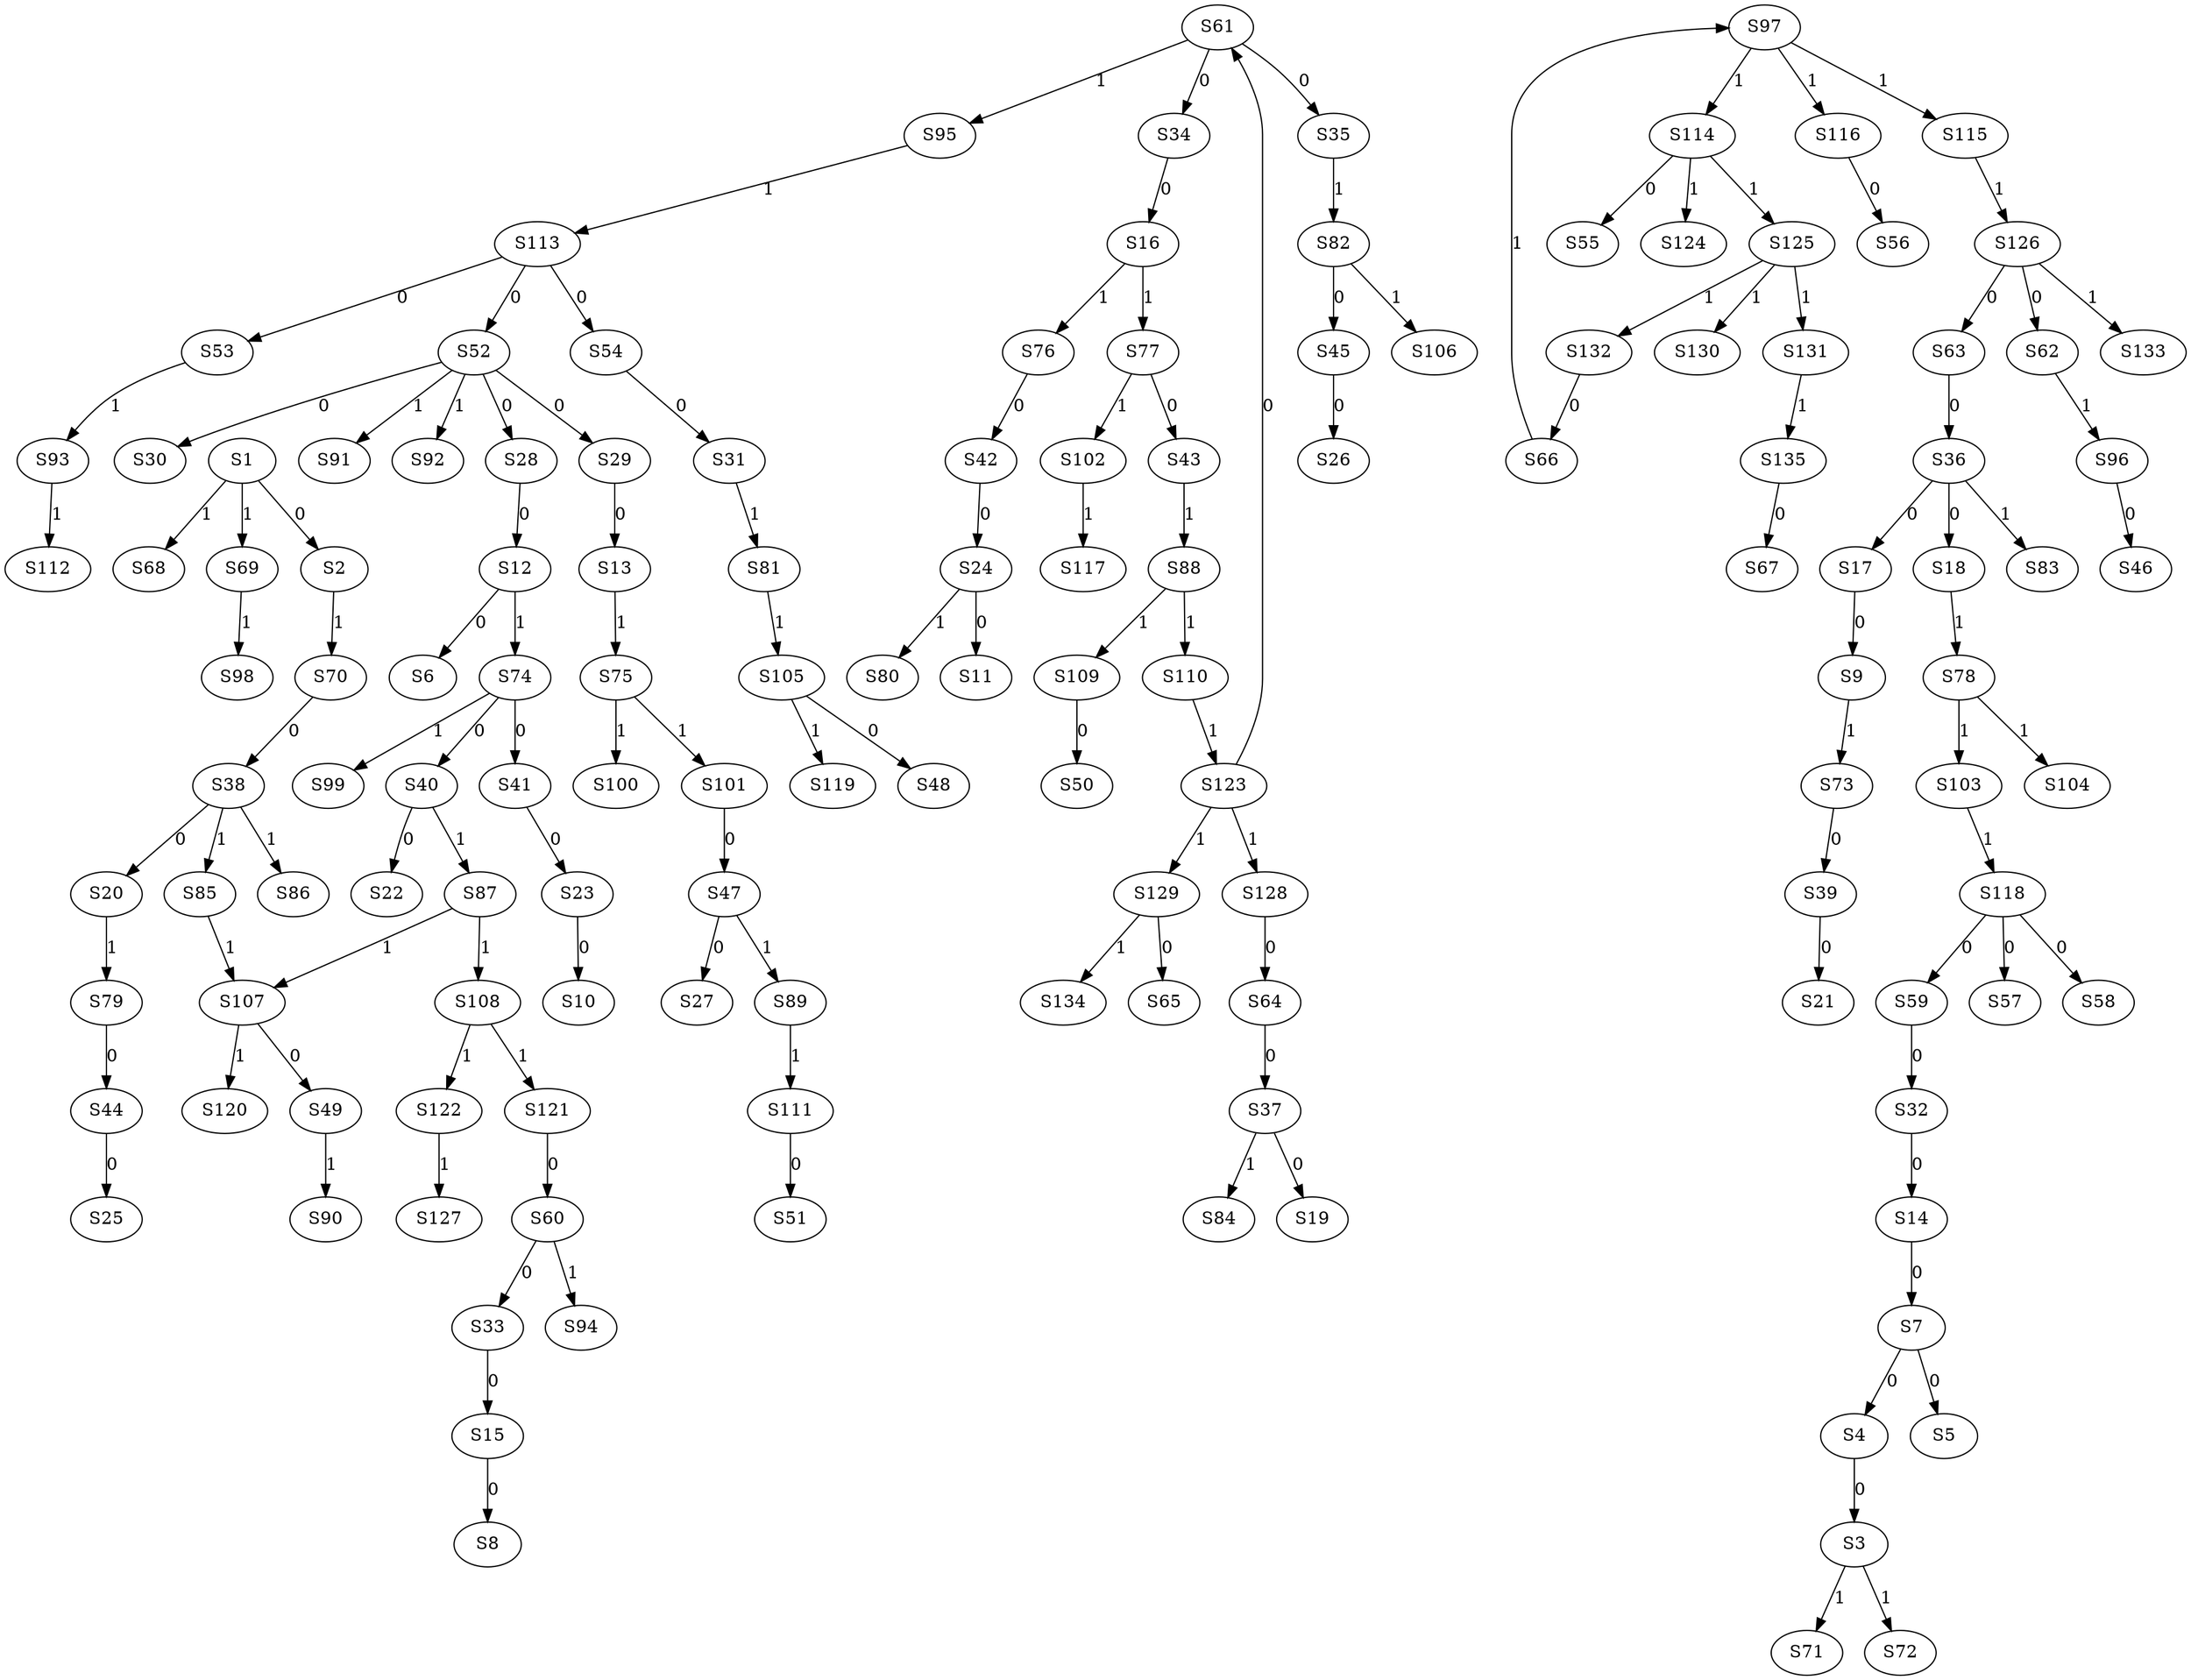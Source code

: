 strict digraph {
	S1 -> S2 [ label = 0 ];
	S4 -> S3 [ label = 0 ];
	S7 -> S4 [ label = 0 ];
	S7 -> S5 [ label = 0 ];
	S12 -> S6 [ label = 0 ];
	S14 -> S7 [ label = 0 ];
	S15 -> S8 [ label = 0 ];
	S17 -> S9 [ label = 0 ];
	S23 -> S10 [ label = 0 ];
	S24 -> S11 [ label = 0 ];
	S28 -> S12 [ label = 0 ];
	S29 -> S13 [ label = 0 ];
	S32 -> S14 [ label = 0 ];
	S33 -> S15 [ label = 0 ];
	S34 -> S16 [ label = 0 ];
	S36 -> S17 [ label = 0 ];
	S36 -> S18 [ label = 0 ];
	S37 -> S19 [ label = 0 ];
	S38 -> S20 [ label = 0 ];
	S39 -> S21 [ label = 0 ];
	S40 -> S22 [ label = 0 ];
	S41 -> S23 [ label = 0 ];
	S42 -> S24 [ label = 0 ];
	S44 -> S25 [ label = 0 ];
	S45 -> S26 [ label = 0 ];
	S47 -> S27 [ label = 0 ];
	S52 -> S28 [ label = 0 ];
	S52 -> S29 [ label = 0 ];
	S52 -> S30 [ label = 0 ];
	S54 -> S31 [ label = 0 ];
	S59 -> S32 [ label = 0 ];
	S60 -> S33 [ label = 0 ];
	S61 -> S34 [ label = 0 ];
	S61 -> S35 [ label = 0 ];
	S63 -> S36 [ label = 0 ];
	S64 -> S37 [ label = 0 ];
	S70 -> S38 [ label = 0 ];
	S73 -> S39 [ label = 0 ];
	S74 -> S40 [ label = 0 ];
	S74 -> S41 [ label = 0 ];
	S76 -> S42 [ label = 0 ];
	S77 -> S43 [ label = 0 ];
	S79 -> S44 [ label = 0 ];
	S82 -> S45 [ label = 0 ];
	S96 -> S46 [ label = 0 ];
	S101 -> S47 [ label = 0 ];
	S105 -> S48 [ label = 0 ];
	S107 -> S49 [ label = 0 ];
	S109 -> S50 [ label = 0 ];
	S111 -> S51 [ label = 0 ];
	S113 -> S52 [ label = 0 ];
	S113 -> S53 [ label = 0 ];
	S113 -> S54 [ label = 0 ];
	S114 -> S55 [ label = 0 ];
	S116 -> S56 [ label = 0 ];
	S118 -> S57 [ label = 0 ];
	S118 -> S58 [ label = 0 ];
	S118 -> S59 [ label = 0 ];
	S121 -> S60 [ label = 0 ];
	S123 -> S61 [ label = 0 ];
	S126 -> S62 [ label = 0 ];
	S126 -> S63 [ label = 0 ];
	S128 -> S64 [ label = 0 ];
	S129 -> S65 [ label = 0 ];
	S132 -> S66 [ label = 0 ];
	S135 -> S67 [ label = 0 ];
	S1 -> S68 [ label = 1 ];
	S1 -> S69 [ label = 1 ];
	S2 -> S70 [ label = 1 ];
	S3 -> S71 [ label = 1 ];
	S3 -> S72 [ label = 1 ];
	S9 -> S73 [ label = 1 ];
	S12 -> S74 [ label = 1 ];
	S13 -> S75 [ label = 1 ];
	S16 -> S76 [ label = 1 ];
	S16 -> S77 [ label = 1 ];
	S18 -> S78 [ label = 1 ];
	S20 -> S79 [ label = 1 ];
	S24 -> S80 [ label = 1 ];
	S31 -> S81 [ label = 1 ];
	S35 -> S82 [ label = 1 ];
	S36 -> S83 [ label = 1 ];
	S37 -> S84 [ label = 1 ];
	S38 -> S85 [ label = 1 ];
	S38 -> S86 [ label = 1 ];
	S40 -> S87 [ label = 1 ];
	S43 -> S88 [ label = 1 ];
	S47 -> S89 [ label = 1 ];
	S49 -> S90 [ label = 1 ];
	S52 -> S91 [ label = 1 ];
	S52 -> S92 [ label = 1 ];
	S53 -> S93 [ label = 1 ];
	S60 -> S94 [ label = 1 ];
	S61 -> S95 [ label = 1 ];
	S62 -> S96 [ label = 1 ];
	S66 -> S97 [ label = 1 ];
	S69 -> S98 [ label = 1 ];
	S74 -> S99 [ label = 1 ];
	S75 -> S100 [ label = 1 ];
	S75 -> S101 [ label = 1 ];
	S77 -> S102 [ label = 1 ];
	S78 -> S103 [ label = 1 ];
	S78 -> S104 [ label = 1 ];
	S81 -> S105 [ label = 1 ];
	S82 -> S106 [ label = 1 ];
	S87 -> S107 [ label = 1 ];
	S87 -> S108 [ label = 1 ];
	S88 -> S109 [ label = 1 ];
	S88 -> S110 [ label = 1 ];
	S89 -> S111 [ label = 1 ];
	S93 -> S112 [ label = 1 ];
	S95 -> S113 [ label = 1 ];
	S97 -> S114 [ label = 1 ];
	S97 -> S115 [ label = 1 ];
	S97 -> S116 [ label = 1 ];
	S102 -> S117 [ label = 1 ];
	S103 -> S118 [ label = 1 ];
	S105 -> S119 [ label = 1 ];
	S107 -> S120 [ label = 1 ];
	S108 -> S121 [ label = 1 ];
	S108 -> S122 [ label = 1 ];
	S110 -> S123 [ label = 1 ];
	S114 -> S124 [ label = 1 ];
	S114 -> S125 [ label = 1 ];
	S115 -> S126 [ label = 1 ];
	S122 -> S127 [ label = 1 ];
	S123 -> S128 [ label = 1 ];
	S123 -> S129 [ label = 1 ];
	S125 -> S130 [ label = 1 ];
	S125 -> S131 [ label = 1 ];
	S125 -> S132 [ label = 1 ];
	S126 -> S133 [ label = 1 ];
	S129 -> S134 [ label = 1 ];
	S131 -> S135 [ label = 1 ];
	S85 -> S107 [ label = 1 ];
}